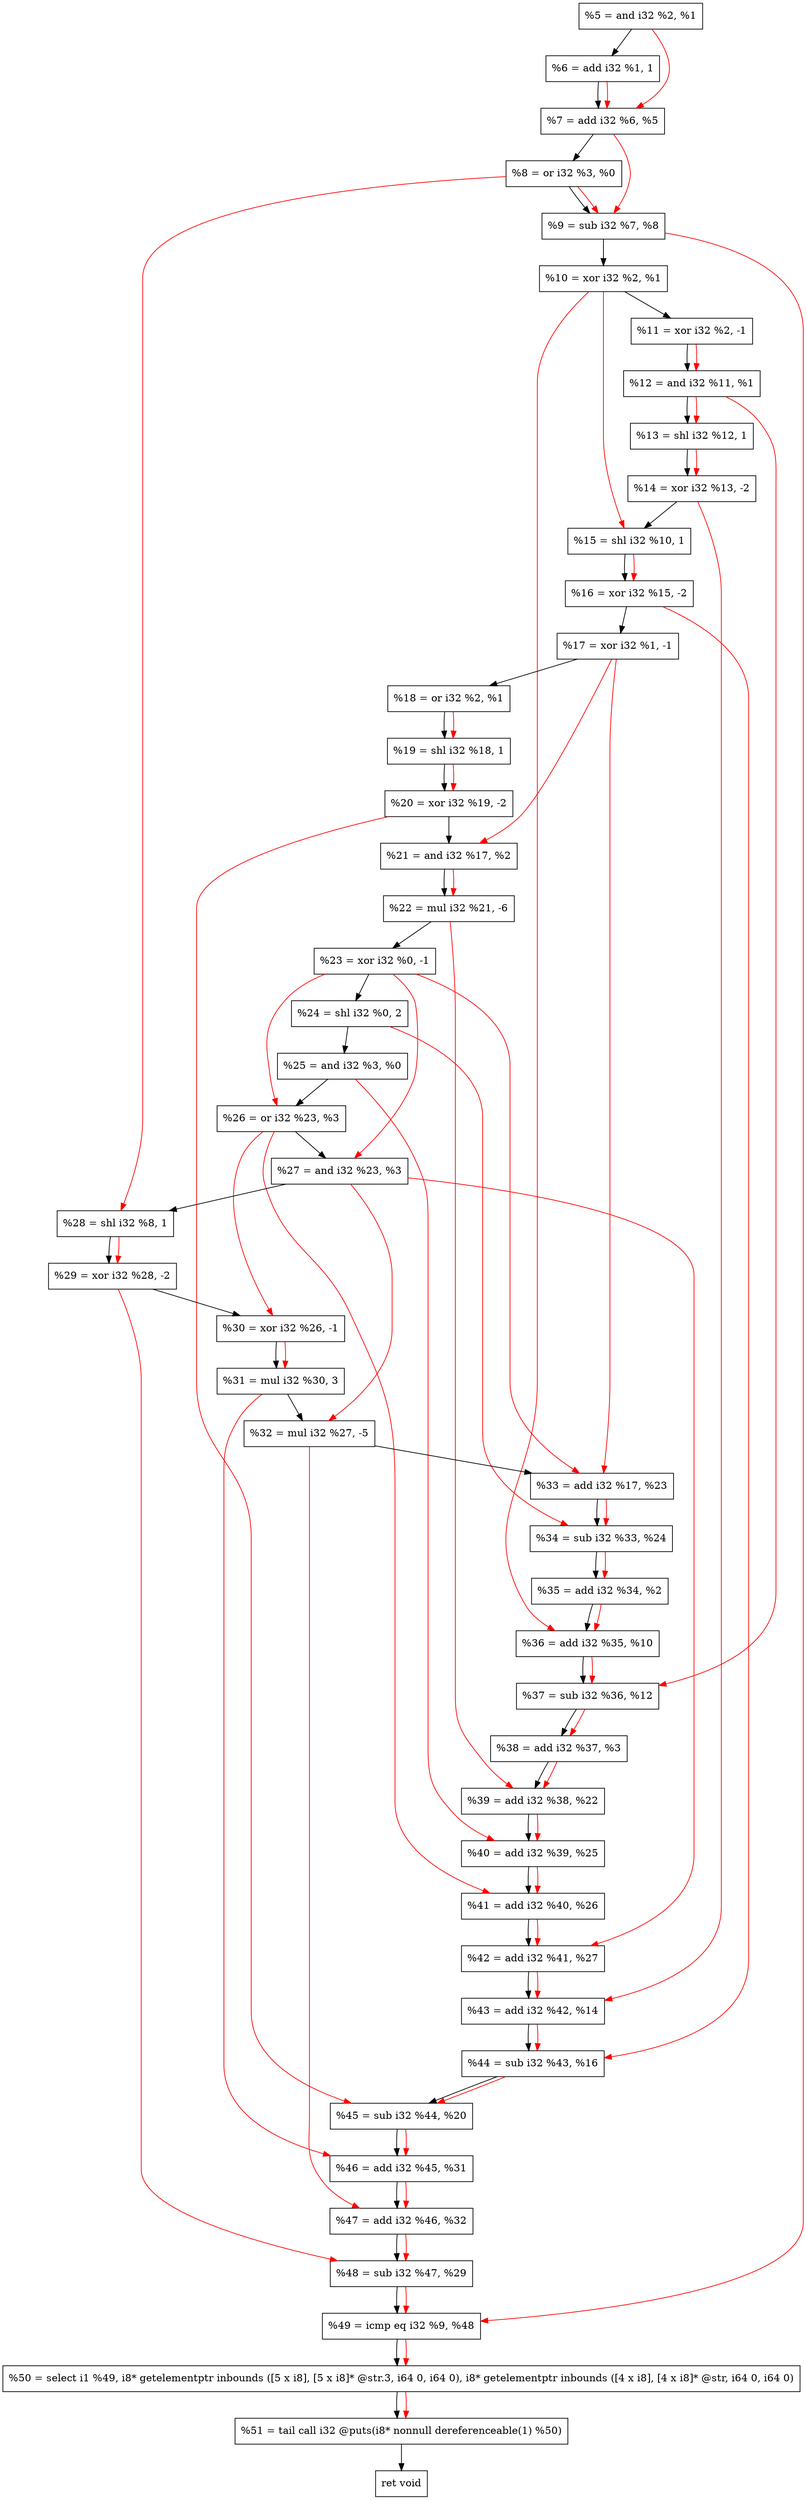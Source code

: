 digraph "DFG for'crackme' function" {
	Node0x8e6710[shape=record, label="  %5 = and i32 %2, %1"];
	Node0x8e6d90[shape=record, label="  %6 = add i32 %1, 1"];
	Node0x8e6e00[shape=record, label="  %7 = add i32 %6, %5"];
	Node0x8e6e70[shape=record, label="  %8 = or i32 %3, %0"];
	Node0x8e6ee0[shape=record, label="  %9 = sub i32 %7, %8"];
	Node0x8e6f50[shape=record, label="  %10 = xor i32 %2, %1"];
	Node0x8e6ff0[shape=record, label="  %11 = xor i32 %2, -1"];
	Node0x8e7060[shape=record, label="  %12 = and i32 %11, %1"];
	Node0x8e70d0[shape=record, label="  %13 = shl i32 %12, 1"];
	Node0x8e7170[shape=record, label="  %14 = xor i32 %13, -2"];
	Node0x8e71e0[shape=record, label="  %15 = shl i32 %10, 1"];
	Node0x8e7250[shape=record, label="  %16 = xor i32 %15, -2"];
	Node0x8e72c0[shape=record, label="  %17 = xor i32 %1, -1"];
	Node0x8e7330[shape=record, label="  %18 = or i32 %2, %1"];
	Node0x8e73a0[shape=record, label="  %19 = shl i32 %18, 1"];
	Node0x8e7410[shape=record, label="  %20 = xor i32 %19, -2"];
	Node0x8e7480[shape=record, label="  %21 = and i32 %17, %2"];
	Node0x8e7520[shape=record, label="  %22 = mul i32 %21, -6"];
	Node0x8e7590[shape=record, label="  %23 = xor i32 %0, -1"];
	Node0x8e7630[shape=record, label="  %24 = shl i32 %0, 2"];
	Node0x8e76a0[shape=record, label="  %25 = and i32 %3, %0"];
	Node0x8e7710[shape=record, label="  %26 = or i32 %23, %3"];
	Node0x8e7780[shape=record, label="  %27 = and i32 %23, %3"];
	Node0x8e77f0[shape=record, label="  %28 = shl i32 %8, 1"];
	Node0x8e7860[shape=record, label="  %29 = xor i32 %28, -2"];
	Node0x8e78d0[shape=record, label="  %30 = xor i32 %26, -1"];
	Node0x8e7970[shape=record, label="  %31 = mul i32 %30, 3"];
	Node0x8e7a10[shape=record, label="  %32 = mul i32 %27, -5"];
	Node0x8e7c90[shape=record, label="  %33 = add i32 %17, %23"];
	Node0x8e7d00[shape=record, label="  %34 = sub i32 %33, %24"];
	Node0x8e7d70[shape=record, label="  %35 = add i32 %34, %2"];
	Node0x8e7de0[shape=record, label="  %36 = add i32 %35, %10"];
	Node0x8e7e50[shape=record, label="  %37 = sub i32 %36, %12"];
	Node0x8e7ec0[shape=record, label="  %38 = add i32 %37, %3"];
	Node0x8e7f30[shape=record, label="  %39 = add i32 %38, %22"];
	Node0x8e7fa0[shape=record, label="  %40 = add i32 %39, %25"];
	Node0x8e8010[shape=record, label="  %41 = add i32 %40, %26"];
	Node0x8e8080[shape=record, label="  %42 = add i32 %41, %27"];
	Node0x8e80f0[shape=record, label="  %43 = add i32 %42, %14"];
	Node0x8e8160[shape=record, label="  %44 = sub i32 %43, %16"];
	Node0x8e81d0[shape=record, label="  %45 = sub i32 %44, %20"];
	Node0x8e8240[shape=record, label="  %46 = add i32 %45, %31"];
	Node0x8e82b0[shape=record, label="  %47 = add i32 %46, %32"];
	Node0x8e8320[shape=record, label="  %48 = sub i32 %47, %29"];
	Node0x8e8390[shape=record, label="  %49 = icmp eq i32 %9, %48"];
	Node0x887268[shape=record, label="  %50 = select i1 %49, i8* getelementptr inbounds ([5 x i8], [5 x i8]* @str.3, i64 0, i64 0), i8* getelementptr inbounds ([4 x i8], [4 x i8]* @str, i64 0, i64 0)"];
	Node0x8e8830[shape=record, label="  %51 = tail call i32 @puts(i8* nonnull dereferenceable(1) %50)"];
	Node0x8e8880[shape=record, label="  ret void"];
	Node0x8e6710 -> Node0x8e6d90;
	Node0x8e6d90 -> Node0x8e6e00;
	Node0x8e6e00 -> Node0x8e6e70;
	Node0x8e6e70 -> Node0x8e6ee0;
	Node0x8e6ee0 -> Node0x8e6f50;
	Node0x8e6f50 -> Node0x8e6ff0;
	Node0x8e6ff0 -> Node0x8e7060;
	Node0x8e7060 -> Node0x8e70d0;
	Node0x8e70d0 -> Node0x8e7170;
	Node0x8e7170 -> Node0x8e71e0;
	Node0x8e71e0 -> Node0x8e7250;
	Node0x8e7250 -> Node0x8e72c0;
	Node0x8e72c0 -> Node0x8e7330;
	Node0x8e7330 -> Node0x8e73a0;
	Node0x8e73a0 -> Node0x8e7410;
	Node0x8e7410 -> Node0x8e7480;
	Node0x8e7480 -> Node0x8e7520;
	Node0x8e7520 -> Node0x8e7590;
	Node0x8e7590 -> Node0x8e7630;
	Node0x8e7630 -> Node0x8e76a0;
	Node0x8e76a0 -> Node0x8e7710;
	Node0x8e7710 -> Node0x8e7780;
	Node0x8e7780 -> Node0x8e77f0;
	Node0x8e77f0 -> Node0x8e7860;
	Node0x8e7860 -> Node0x8e78d0;
	Node0x8e78d0 -> Node0x8e7970;
	Node0x8e7970 -> Node0x8e7a10;
	Node0x8e7a10 -> Node0x8e7c90;
	Node0x8e7c90 -> Node0x8e7d00;
	Node0x8e7d00 -> Node0x8e7d70;
	Node0x8e7d70 -> Node0x8e7de0;
	Node0x8e7de0 -> Node0x8e7e50;
	Node0x8e7e50 -> Node0x8e7ec0;
	Node0x8e7ec0 -> Node0x8e7f30;
	Node0x8e7f30 -> Node0x8e7fa0;
	Node0x8e7fa0 -> Node0x8e8010;
	Node0x8e8010 -> Node0x8e8080;
	Node0x8e8080 -> Node0x8e80f0;
	Node0x8e80f0 -> Node0x8e8160;
	Node0x8e8160 -> Node0x8e81d0;
	Node0x8e81d0 -> Node0x8e8240;
	Node0x8e8240 -> Node0x8e82b0;
	Node0x8e82b0 -> Node0x8e8320;
	Node0x8e8320 -> Node0x8e8390;
	Node0x8e8390 -> Node0x887268;
	Node0x887268 -> Node0x8e8830;
	Node0x8e8830 -> Node0x8e8880;
edge [color=red]
	Node0x8e6d90 -> Node0x8e6e00;
	Node0x8e6710 -> Node0x8e6e00;
	Node0x8e6e00 -> Node0x8e6ee0;
	Node0x8e6e70 -> Node0x8e6ee0;
	Node0x8e6ff0 -> Node0x8e7060;
	Node0x8e7060 -> Node0x8e70d0;
	Node0x8e70d0 -> Node0x8e7170;
	Node0x8e6f50 -> Node0x8e71e0;
	Node0x8e71e0 -> Node0x8e7250;
	Node0x8e7330 -> Node0x8e73a0;
	Node0x8e73a0 -> Node0x8e7410;
	Node0x8e72c0 -> Node0x8e7480;
	Node0x8e7480 -> Node0x8e7520;
	Node0x8e7590 -> Node0x8e7710;
	Node0x8e7590 -> Node0x8e7780;
	Node0x8e6e70 -> Node0x8e77f0;
	Node0x8e77f0 -> Node0x8e7860;
	Node0x8e7710 -> Node0x8e78d0;
	Node0x8e78d0 -> Node0x8e7970;
	Node0x8e7780 -> Node0x8e7a10;
	Node0x8e72c0 -> Node0x8e7c90;
	Node0x8e7590 -> Node0x8e7c90;
	Node0x8e7c90 -> Node0x8e7d00;
	Node0x8e7630 -> Node0x8e7d00;
	Node0x8e7d00 -> Node0x8e7d70;
	Node0x8e7d70 -> Node0x8e7de0;
	Node0x8e6f50 -> Node0x8e7de0;
	Node0x8e7de0 -> Node0x8e7e50;
	Node0x8e7060 -> Node0x8e7e50;
	Node0x8e7e50 -> Node0x8e7ec0;
	Node0x8e7ec0 -> Node0x8e7f30;
	Node0x8e7520 -> Node0x8e7f30;
	Node0x8e7f30 -> Node0x8e7fa0;
	Node0x8e76a0 -> Node0x8e7fa0;
	Node0x8e7fa0 -> Node0x8e8010;
	Node0x8e7710 -> Node0x8e8010;
	Node0x8e8010 -> Node0x8e8080;
	Node0x8e7780 -> Node0x8e8080;
	Node0x8e8080 -> Node0x8e80f0;
	Node0x8e7170 -> Node0x8e80f0;
	Node0x8e80f0 -> Node0x8e8160;
	Node0x8e7250 -> Node0x8e8160;
	Node0x8e8160 -> Node0x8e81d0;
	Node0x8e7410 -> Node0x8e81d0;
	Node0x8e81d0 -> Node0x8e8240;
	Node0x8e7970 -> Node0x8e8240;
	Node0x8e8240 -> Node0x8e82b0;
	Node0x8e7a10 -> Node0x8e82b0;
	Node0x8e82b0 -> Node0x8e8320;
	Node0x8e7860 -> Node0x8e8320;
	Node0x8e6ee0 -> Node0x8e8390;
	Node0x8e8320 -> Node0x8e8390;
	Node0x8e8390 -> Node0x887268;
	Node0x887268 -> Node0x8e8830;
}
